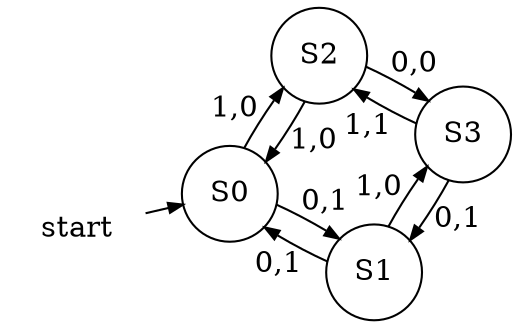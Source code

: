 digraph finite_state_machine {
// 	fontname="Helvetica,Arial,sans-serif"
// 	node [fontname="Helvetica,Arial,sans-serif"]
// 	edge [fontname="Helvetica,Arial,sans-serif"]
    layout="neato"
    beautify=true
	rankdir=LR;
	
	# node [shape = doublecircle]; 0 3 4 8;
	node [shape = circle];
	start [color="white"]
	start->S0 [arrowsize=0.7, len=1];
	S0 -> S1 [label = "0,1", arrowsize=0.7, len=1];
	S0 -> S2 [label = "1,0", arrowsize=0.7, len=1];
	S1 -> S0 [label = "0,1", arrowsize=0.7, len=1];
	S1 -> S3 [label = "1,0", arrowsize=0.7, len=1];
	S3 -> S1 [label = "0,1", arrowsize=0.7, len=1];
	S3 -> S2 [label = "1,1", arrowsize=0.7, len=1];
	S2 -> S0 [label = "1,0", arrowsize=0.7, len=1];
	S2 -> S3 [label = "0,0", arrowsize=0.7, len=1];
}